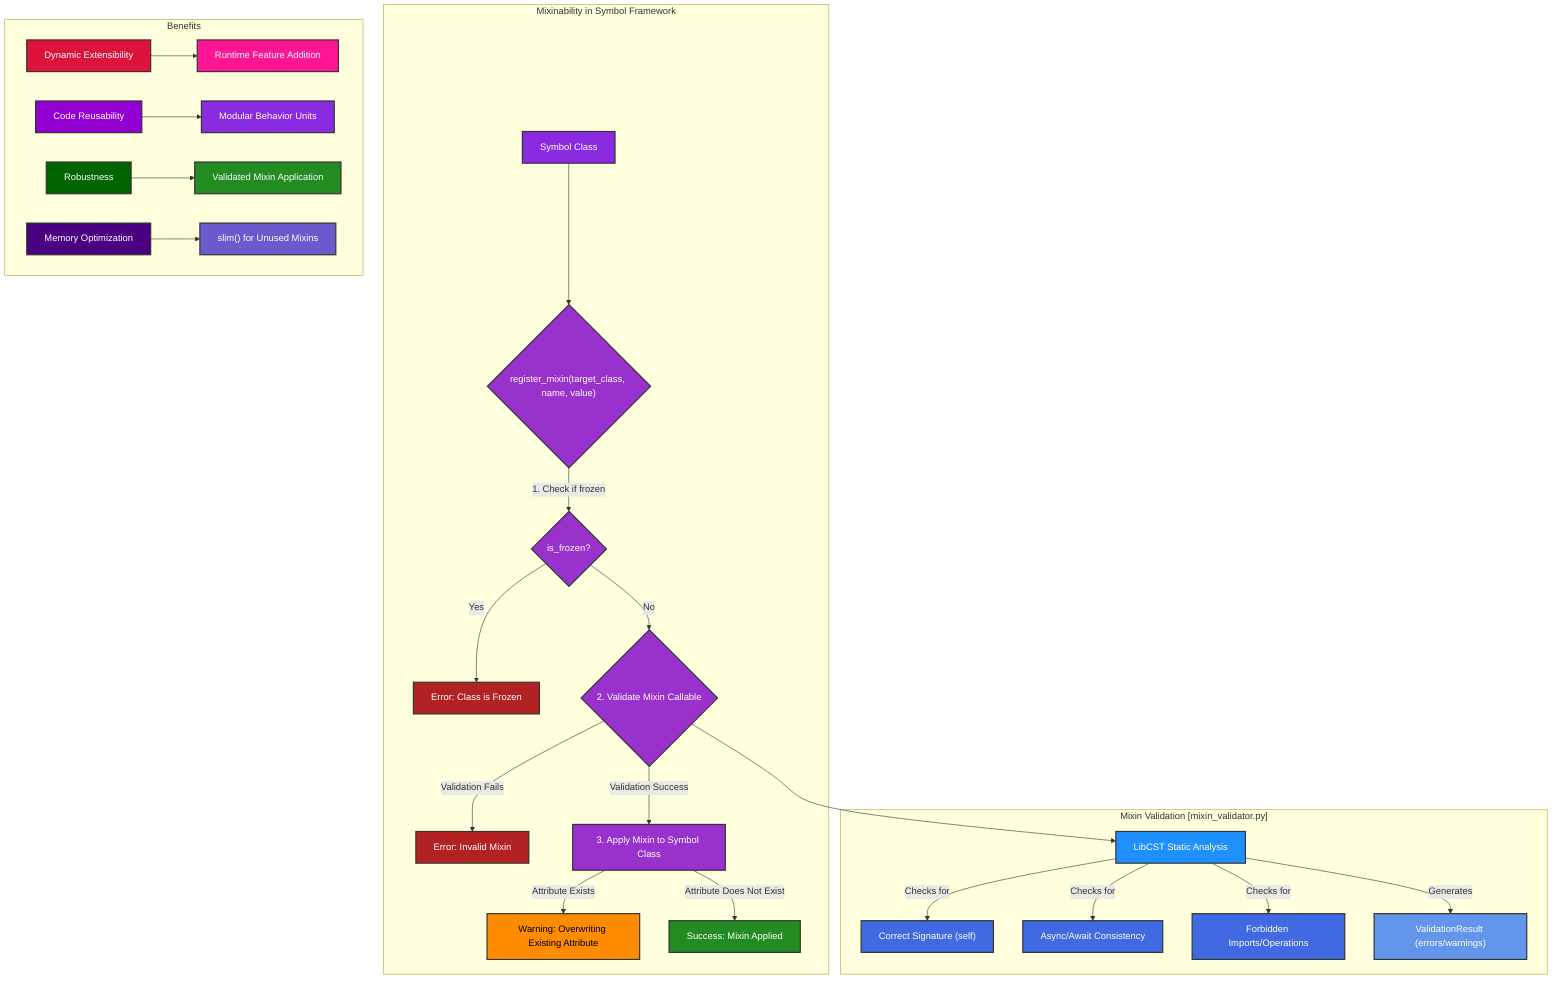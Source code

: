 graph TB
    subgraph "Mixinability in Symbol Framework"
        A[Symbol Class] --> B{register_mixin#40;target_class, name, value#41;};
        B -- "1. Check if frozen" --> C{is_frozen?};
        C -- "Yes" --> D[Error: Class is Frozen];
        C -- "No" --> E{2. Validate Mixin Callable};
        E -- "Validation Fails" --> F[Error: Invalid Mixin];
        E -- "Validation Success" --> G[3. Apply Mixin to Symbol Class];
        G -- "Attribute Exists" --> H[Warning: Overwriting Existing Attribute];
        G -- "Attribute Does Not Exist" --> I[Success: Mixin Applied];
    end

    subgraph "Mixin Validation [mixin_validator.py]"
        E --> J[LibCST Static Analysis];
        J -- "Checks for" --> K[Correct Signature #40;self#41;];
        J -- "Checks for" --> L[Async/Await Consistency];
        J -- "Checks for" --> M[Forbidden Imports/Operations];
        J -- "Generates" --> N[ValidationResult #40;errors/warnings#41;];
    end

    subgraph "Benefits"
        O[Dynamic Extensibility] --> P[Runtime Feature Addition];
        Q[Code Reusability] --> R[Modular Behavior Units];
        S[Robustness] --> T[Validated Mixin Application];
        U[Memory Optimization] --> V[slim#40;#41; for Unused Mixins];
    end

    %% Main flow - purple theme
    style A fill:#8a2be2,stroke:#333,stroke-width:2px,color:#FFFFFF
    style B fill:#9932cc,stroke:#333,stroke-width:2px,color:#FFFFFF
    style C fill:#9932cc,stroke:#333,stroke-width:2px,color:#FFFFFF
    style E fill:#9932cc,stroke:#333,stroke-width:2px,color:#FFFFFF
    style G fill:#9932cc,stroke:#333,stroke-width:2px,color:#FFFFFF

    %% Success states - green theme
    style I fill:#228B22,stroke:#333,stroke-width:2px,color:#FFFFFF

    %% Warning/Error states - red theme
    style D fill:#B22222,stroke:#333,stroke-width:2px,color:#FFFFFF
    style F fill:#B22222,stroke:#333,stroke-width:2px,color:#FFFFFF
    style H fill:#FF8C00,stroke:#333,stroke-width:2px,color:#000000

    %% Validation section - blue theme
    style J fill:#1E90FF,stroke:#333,stroke-width:2px,color:#FFFFFF
    style K fill:#4169E1,stroke:#333,stroke-width:2px,color:#FFFFFF
    style L fill:#4169E1,stroke:#333,stroke-width:2px,color:#FFFFFF
    style M fill:#4169E1,stroke:#333,stroke-width:2px,color:#FFFFFF
    style N fill:#6495ED,stroke:#333,stroke-width:2px,color:#FFFFFF

    %% Benefits section - vibrant colors
    style O fill:#dc143c,stroke:#333,stroke-width:2px,color:#FFFFFF
    style P fill:#ff1493,stroke:#333,stroke-width:2px,color:#FFFFFF
    style Q fill:#9400d3,stroke:#333,stroke-width:2px,color:#FFFFFF
    style R fill:#8a2be2,stroke:#333,stroke-width:2px,color:#FFFFFF
    style S fill:#006400,stroke:#333,stroke-width:2px,color:#FFFFFF
    style T fill:#228b22,stroke:#333,stroke-width:2px,color:#FFFFFF
    style U fill:#4b0082,stroke:#333,stroke-width:2px,color:#FFFFFF
    style V fill:#6a5acd,stroke:#333,stroke-width:2px,color:#FFFFFF